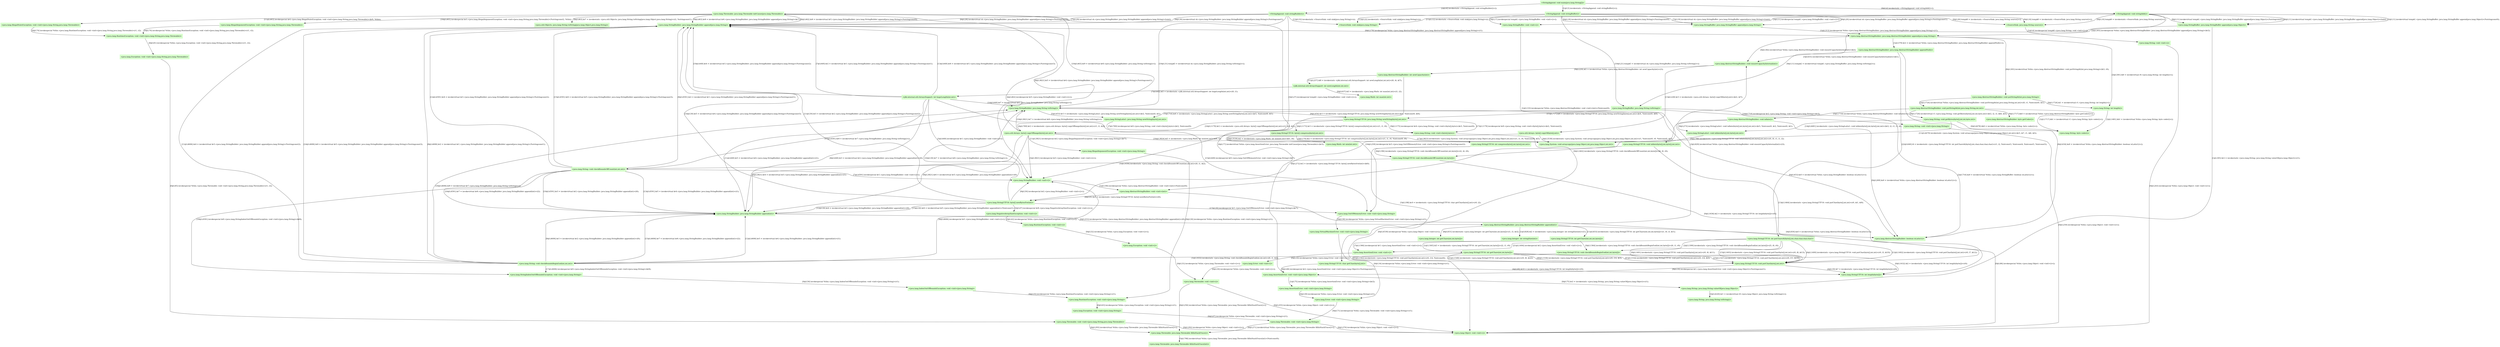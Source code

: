 digraph G {
  node [shape=box,color=".3 .2 1.0",style=filled,];
  "0" [label="<java.lang.Throwable: void <init>()>",];
  "1" [label="<java.lang.StringUTF16: int compress(byte[],int,byte[],int,int)>",];
  "2" [label="<java.lang.StringBuilder: java.lang.StringBuilder append(java.lang.String)>",];
  "3" [label="<StringAppend: void main(java.lang.String[])>",];
  "4" [label="<java.lang.String: void getBytes(byte[],int,int,byte,int)>",];
  "5" [label="<java.lang.AbstractStringBuilder: java.lang.AbstractStringBuilder appendNull()>",];
  "6" [label="<java.lang.AbstractStringBuilder: byte getCoder()>",];
  "7" [label="<java.lang.AbstractStringBuilder: boolean isLatin1()>",];
  "8" [label="<java.lang.RuntimeException: void <init>(java.lang.String)>",];
  "9" [label="<java.lang.StringUTF16: void checkBoundsBeginEnd(int,int,byte[])>",];
  "10" [label="<java.lang.String: int length()>",];
  "11" [label="<java.lang.StringBuffer: java.lang.StringBuffer append(java.lang.Object)>",];
  "12" [label="<java.lang.IndexOutOfBoundsException: void <init>(java.lang.String)>",];
  "13" [label="<java.lang.StringUTF16: int getChars(int,int,byte[])>",];
  "14" [label="<java.lang.String: java.lang.String toString()>",];
  "15" [label="<StringAppend: void stringBuilder()>",];
  "16" [label="<java.lang.Object: void <init>()>",];
  "17" [label="<java.util.Arrays: byte[] copyOfRange(byte[],int,int)>",];
  "18" [label="<java.lang.RuntimeException: void <init>()>",];
  "19" [label="<StringAppend: void stringAdd()>",];
  "20" [label="<java.lang.AbstractStringBuilder: void putStringAt(int,java.lang.String,int,int)>",];
  "21" [label="<java.lang.AbstractStringBuilder: void ensureCapacityInternal(int)>",];
  "22" [label="<java.util.Objects: java.lang.String toString(java.lang.Object,java.lang.String)>",];
  "23" [label="<java.lang.StringUTF16: byte[] compress(byte[],int,int)>",];
  "24" [label="<java.lang.Throwable: void <init>(java.lang.String)>",];
  "25" [label="<java.lang.String: void <init>(java.lang.String)>",];
  "26" [label="<java.lang.Math: int max(int,int)>",];
  "27" [label="<java.lang.IllegalStateException: void <init>(java.lang.String,java.lang.Throwable)>",];
  "28" [label="<java.lang.StringBuilder: java.lang.String toString()>",];
  "29" [label="<java.lang.StringBuilder: void <init>()>",];
  "30" [label="<java.lang.StringUTF16: byte[] newBytesFor(int)>",];
  "31" [label="<java.lang.String: byte coder()>",];
  "32" [label="<java.lang.Throwable: java.lang.Throwable initCause(java.lang.Throwable)>",];
  "33" [label="<java.lang.Throwable: void <init>(java.lang.String,java.lang.Throwable)>",];
  "34" [label="<java.lang.StringUTF16: void putChar(byte[],int,int)>",];
  "35" [label="<java.lang.StringBuffer: void <init>()>",];
  "36" [label="<java.lang.Error: void <init>()>",];
  "37" [label="<java.lang.IllegalArgumentException: void <init>(java.lang.String)>",];
  "38" [label="<java.lang.StringUTF16: int getChars(int,int,int,byte[])>",];
  "39" [label="<java.lang.Exception: void <init>(java.lang.String,java.lang.Throwable)>",];
  "40" [label="<java.lang.Throwable: java.lang.Throwable fillInStackTrace(int)>",];
  "41" [label="<java.lang.StringUTF16: int length(byte[])>",];
  "42" [label="<java.lang.StringBuilder: java.lang.StringBuilder append(int)>",];
  "43" [label="<java.lang.StringIndexOutOfBoundsException: void <init>(java.lang.String)>",];
  "44" [label="<java.lang.StringUTF16: java.lang.String newString(byte[],int,int)>",];
  "45" [label="<java.lang.AssertionError: void <init>(java.lang.String)>",];
  "46" [label="<java.lang.StringUTF16: void inflate(byte[],int,byte[],int,int)>",];
  "47" [label="<java.lang.Math: int min(int,int)>",];
  "48" [label="<java.lang.OutOfMemoryError: void <init>(java.lang.String)>",];
  "49" [label="<java.lang.Integer: int getChars(int,int,byte[])>",];
  "50" [label="<java.lang.String: java.lang.String valueOf(java.lang.Object)>",];
  "51" [label="<java.lang.StringLatin1: java.lang.String newString(byte[],int,int)>",];
  "52" [label="<java.lang.IllegalArgumentException: void <init>(java.lang.String,java.lang.Throwable)>",];
  "53" [label="<java.lang.AssertionError: void <init>(java.lang.Object)>",];
  "54" [label="<java.lang.AbstractStringBuilder: void <init>(int)>",];
  "55" [label="<java.lang.RuntimeException: void <init>(java.lang.String,java.lang.Throwable)>",];
  "56" [label="<java.lang.StringLatin1: void inflate(byte[],int,byte[],int,int)>",];
  "57" [label="<java.lang.StringUTF16: void checkBoundsOffCount(int,int,byte[])>",];
  "58" [label="<java.lang.AbstractStringBuilder: int newCapacity(int)>",];
  "59" [label="<SourceSink: java.lang.String source()>",];
  "60" [label="<java.lang.System: void arraycopy(java.lang.Object,int,java.lang.Object,int,int)>",];
  "61" [label="<jdk.internal.util.ArraysSupport: int newLength(int,int,int)>",];
  "62" [label="<java.lang.StringBuffer: java.lang.StringBuffer append(java.lang.String)>",];
  "63" [label="<java.lang.Integer: int stringSize(int)>",];
  "64" [label="<jdk.internal.util.ArraysSupport: int hugeLength(int,int)>",];
  "65" [label="<java.lang.StringUTF16: int putCharsAt(byte[],int,char,char,char,char)>",];
  "66" [label="<java.lang.Throwable: java.lang.Throwable fillInStackTrace()>",];
  "67" [label="<java.lang.String: void checkBoundsOffCount(int,int,int)>",];
  "68" [label="<java.util.Arrays: byte[] copyOf(byte[],int)>",];
  "69" [label="<java.lang.AbstractStringBuilder: void putStringAt(int,java.lang.String)>",];
  "70" [label="<java.lang.String: void <init>(byte[],byte)>",];
  "71" [label="<java.lang.StringUTF16: char getChar(byte[],int)>",];
  "72" [label="<java.lang.AbstractStringBuilder: java.lang.AbstractStringBuilder append(int)>",];
  "73" [label="<java.lang.Exception: void <init>(java.lang.String)>",];
  "74" [label="<java.lang.String: void <init>()>",];
  "75" [label="<java.lang.StringBuffer: java.lang.String toString()>",];
  "76" [label="<java.lang.AbstractStringBuilder: java.lang.AbstractStringBuilder append(java.lang.String)>",];
  "77" [label="<java.lang.AbstractStringBuilder: void inflate()>",];
  "78" [label="<java.lang.Exception: void <init>()>",];
  "79" [label="<StringAppend: void stringBuffer()>",];
  "80" [label="<java.lang.VirtualMachineError: void <init>(java.lang.String)>",];
  "81" [label="<java.lang.NegativeArraySizeException: void <init>()>",];
  "82" [label="<java.lang.AssertionError: void <init>()>",];
  "83" [label="<java.lang.Error: void <init>(java.lang.String)>",];
  "84" [label="<SourceSink: void sink(java.lang.String)>",];
  "85" [label="<java.lang.String: void checkBoundsBeginEnd(int,int,int)>",];
  "0" -> "66" [label="[6@L256] invokevirtual %this.<java.lang.Throwable: java.lang.Throwable fillInStackTrace()>();",];
  "0" -> "16" [label="[0@L255] invokespecial %this.<java.lang.Object: void <init>()>();",];
  "1" -> "57" [label="[0@L196] invokestatic <java.lang.StringUTF16: void checkBoundsOffCount(int,int,byte[])>(i2, i4, r0);",];
  "1" -> "71" [label="[3@L198] $c0 = invokestatic <java.lang.StringUTF16: char getChar(byte[],int)>(r0, i2);",];
  "2" -> "76" [label="[0@L179] invokespecial %this.<java.lang.AbstractStringBuilder: java.lang.AbstractStringBuilder append(java.lang.String)>(r1);",];
  "3" -> "19" [label="[0@L4] invokestatic <StringAppend: void stringAdd()>();",];
  "3" -> "15" [label="[2@L6] invokestatic <StringAppend: void stringBuilder()>();",];
  "3" -> "79" [label="[1@L5] invokestatic <StringAppend: void stringBuffer()>();",];
  "4" -> "56" [label="[14@L4481] invokestatic <java.lang.StringLatin1: void inflate(byte[],int,byte[],int,int)>($r2, i2, r1, i3, i4);",];
  "4" -> "31" [label="[0@L4478] $b0 = invokevirtual %this.<java.lang.String: byte coder()>();",];
  "4" -> "60" [label="[11@L4479] invokestatic <java.lang.System: void arraycopy(java.lang.Object,int,java.lang.Object,int,int)>($r3, $i7, r1, $i6, $i5);",];
  "5" -> "7" [label="[6@L634] $z0 = invokevirtual %this.<java.lang.AbstractStringBuilder: boolean isLatin1()>();",];
  "5" -> "21" [label="[3@L631] invokevirtual %this.<java.lang.AbstractStringBuilder: void ensureCapacityInternal(int)>($i1);",];
  "5" -> "65" [label="[22@L640] i6 = invokestatic <java.lang.StringUTF16: int putCharsAt(byte[],int,char,char,char,char)>(r1, i2, %intconst3, %intconst4, %intconst5, %intconst5);",];
  "8" -> "73" [label="[0@L63] invokespecial %this.<java.lang.Exception: void <init>(java.lang.String)>(r1);",];
  "9" -> "85" [label="[1@L1632] invokestatic <java.lang.String: void checkBoundsBeginEnd(int,int,int)>(i0, i1, $i2);",];
  "9" -> "41" [label="[0@L1632] $i2 = invokestatic <java.lang.StringUTF16: int length(byte[])>(r0);",];
  "10" -> "31" [label="[2@L1481] $b1 = invokevirtual %this.<java.lang.String: byte coder()>();",];
  "11" -> "76" [label="[2@L305] invokespecial %this.<java.lang.AbstractStringBuilder: java.lang.AbstractStringBuilder append(java.lang.String)>($r2);",];
  "11" -> "50" [label="[1@L305] $r2 = invokestatic <java.lang.String: java.lang.String valueOf(java.lang.Object)>(r1);",];
  "12" -> "8" [label="[0@L55] invokespecial %this.<java.lang.RuntimeException: void <init>(java.lang.String)>(r1);",];
  "13" -> "34" [label="[46@L1558] invokestatic <java.lang.StringUTF16: void putChar(byte[],int,int)>(r0, i14, $i3);",];
  "13" -> "34" [label="[41@L1554] invokestatic <java.lang.StringUTF16: void putChar(byte[],int,int)>(r0, i14, $i2);",];
  "13" -> "34" [label="[25@L1547] invokestatic <java.lang.StringUTF16: void putChar(byte[],int,int)>(r0, i11, $i19);",];
  "13" -> "34" [label="[51@L1562] invokestatic <java.lang.StringUTF16: void putChar(byte[],int,int)>(r0, i14, %intconst6);",];
  "13" -> "34" [label="[31@L1548] invokestatic <java.lang.StringUTF16: void putChar(byte[],int,int)>(r0, i8, $i22);",];
  "15" -> "29" [label="[3@L27] invokespecial temp$1.<java.lang.StringBuilder: void <init>()>();",];
  "15" -> "84" [label="[12@L32] invokestatic <SourceSink: void sink(java.lang.String)>(s);",];
  "15" -> "2" [label="[9@L30] invokevirtual sb.<java.lang.StringBuilder: java.lang.StringBuilder append(java.lang.String)>(%stringconst1);",];
  "15" -> "28" [label="[10@L31] temp$5 = invokevirtual sb.<java.lang.StringBuilder: java.lang.String toString()>();",];
  "15" -> "2" [label="[6@L28] invokevirtual sb.<java.lang.StringBuilder: java.lang.StringBuilder append(java.lang.String)>(%stringconst0);",];
  "15" -> "2" [label="[7@L29] invokevirtual sb.<java.lang.StringBuilder: java.lang.StringBuilder append(java.lang.String)>(taint);",];
  "15" -> "59" [label="[0@L26] temp$0 = invokestatic <SourceSink: java.lang.String source()>();",];
  "17" -> "60" [label="[17@L3823] invokestatic <java.lang.System: void arraycopy(java.lang.Object,int,java.lang.Object,int,int)>(r1, i1, r0, %intconst0, $i5);",];
  "17" -> "29" [label="[5@L3821] invokespecial $r3.<java.lang.StringBuilder: void <init>()>();",];
  "17" -> "28" [label="[10@L3821] $r7 = invokevirtual $r6.<java.lang.StringBuilder: java.lang.String toString()>();",];
  "17" -> "42" [label="[6@L3821] $r4 = invokevirtual $r3.<java.lang.StringBuilder: java.lang.StringBuilder append(int)>(i1);",];
  "17" -> "37" [label="[11@L3821] invokespecial $r2.<java.lang.IllegalArgumentException: void <init>(java.lang.String)>($r7);",];
  "17" -> "2" [label="[8@L3821] $r5 = invokevirtual $r4.<java.lang.StringBuilder: java.lang.StringBuilder append(java.lang.String)>(%stringconst1);",];
  "17" -> "47" [label="[16@L3824] $i5 = invokestatic <java.lang.Math: int min(int,int)>($i4, i2);",];
  "17" -> "42" [label="[9@L3821] $r6 = invokevirtual $r5.<java.lang.StringBuilder: java.lang.StringBuilder append(int)>(i0);",];
  "18" -> "78" [label="[0@L52] invokespecial %this.<java.lang.Exception: void <init>()>();",];
  "19" -> "75" [label="[9@L11] temp$2 = invokevirtual temp$1.<java.lang.StringBuffer: java.lang.String toString()>();",];
  "19" -> "11" [label="[8@L11] invokevirtual temp$1.<java.lang.StringBuffer: java.lang.StringBuffer append(java.lang.Object)>(%stringconst1);",];
  "19" -> "11" [label="[6@L11] invokevirtual temp$1.<java.lang.StringBuffer: java.lang.StringBuffer append(java.lang.Object)>(taint);",];
  "19" -> "59" [label="[0@L10] temp$0 = invokestatic <SourceSink: java.lang.String source()>();",];
  "19" -> "35" [label="[3@L11] invokespecial temp$1.<java.lang.StringBuffer: void <init>()>();",];
  "19" -> "84" [label="[11@L12] invokestatic <SourceSink: void sink(java.lang.String)>(s);",];
  "19" -> "11" [label="[5@L11] invokevirtual temp$1.<java.lang.StringBuffer: java.lang.StringBuffer append(java.lang.Object)>(%stringconst0);",];
  "20" -> "6" [label="[0@L1717] $b0 = invokevirtual %this.<java.lang.AbstractStringBuilder: byte getCoder()>();",];
  "20" -> "4" [label="[9@L1720] invokevirtual r1.<java.lang.String: void getBytes(byte[],int,int,byte,int)>($r2, i2, i3, $b6, $i5);",];
  "20" -> "77" [label="[5@L1718] invokevirtual %this.<java.lang.AbstractStringBuilder: void inflate()>();",];
  "20" -> "31" [label="[1@L1717] $b1 = invokevirtual r1.<java.lang.String: byte coder()>();",];
  "21" -> "68" [label="[13@L228] $r3 = invokestatic <java.util.Arrays: byte[] copyOf(byte[],int)>($r2, $i7);",];
  "21" -> "58" [label="[9@L229] $i5 = invokevirtual %this.<java.lang.AbstractStringBuilder: int newCapacity(int)>(i3);",];
  "23" -> "1" [label="[2@L170] $i2 = invokestatic <java.lang.StringUTF16: int compress(byte[],int,byte[],int,int)>(r1, i1, r0, %intconst0, i0);",];
  "24" -> "16" [label="[0@L270] invokespecial %this.<java.lang.Object: void <init>()>();",];
  "24" -> "66" [label="[6@L271] invokevirtual %this.<java.lang.Throwable: java.lang.Throwable fillInStackTrace()>();",];
  "25" -> "16" [label="[0@L259] invokespecial %this.<java.lang.Object: void <init>()>();",];
  "27" -> "55" [label="[0@L74] invokespecial %this.<java.lang.RuntimeException: void <init>(java.lang.String,java.lang.Throwable)>(r1, r2);",];
  "28" -> "51" [label="[5@L453] $r3 = invokestatic <java.lang.StringLatin1: java.lang.String newString(byte[],int,int)>($r2, %intconst0, $i1);",];
  "28" -> "44" [label="[9@L454] $r3 = invokestatic <java.lang.StringUTF16: java.lang.String newString(byte[],int,int)>($r1, %intconst0, $i0);",];
  "28" -> "7" [label="[0@L453] $z0 = invokevirtual %this.<java.lang.StringBuilder: boolean isLatin1()>();",];
  "29" -> "54" [label="[1@L106] invokespecial %this.<java.lang.AbstractStringBuilder: void <init>(int)>(%intconst0);",];
  "30" -> "2" [label="[14@L50] $r5 = invokevirtual $r4.<java.lang.StringBuilder: java.lang.StringBuilder append(java.lang.String)>(%stringconst3);",];
  "30" -> "42" [label="[12@L50] $r4 = invokevirtual $r3.<java.lang.StringBuilder: java.lang.StringBuilder append(int)>(i0);",];
  "30" -> "42" [label="[15@L50] $r6 = invokevirtual $r5.<java.lang.StringBuilder: java.lang.StringBuilder append(int)>(%intconst1);",];
  "30" -> "28" [label="[16@L50] $r7 = invokevirtual $r6.<java.lang.StringBuilder: java.lang.String toString()>();",];
  "30" -> "48" [label="[17@L50] invokespecial $r1.<java.lang.OutOfMemoryError: void <init>(java.lang.String)>($r7);",];
  "30" -> "81" [label="[3@L47] invokespecial $r8.<java.lang.NegativeArraySizeException: void <init>()>();",];
  "30" -> "2" [label="[11@L50] $r3 = invokevirtual $r2.<java.lang.StringBuilder: java.lang.StringBuilder append(java.lang.String)>(%stringconst2);",];
  "30" -> "29" [label="[9@L50] invokespecial $r2.<java.lang.StringBuilder: void <init>()>();",];
  "32" -> "29" [label="[4@L462] invokespecial $r5.<java.lang.StringBuilder: void <init>()>();",];
  "32" -> "52" [label="[16@L465] invokespecial $r3.<java.lang.IllegalArgumentException: void <init>(java.lang.String,java.lang.Throwable)>(%stringconst2, %this);",];
  "32" -> "28" [label="[10@L463] $r9 = invokevirtual $r8.<java.lang.StringBuilder: java.lang.String toString()>();",];
  "32" -> "2" [label="[9@L463] $r8 = invokevirtual $r6.<java.lang.StringBuilder: java.lang.StringBuilder append(java.lang.String)>($r7);",];
  "32" -> "2" [label="[6@L462] $r6 = invokevirtual $r5.<java.lang.StringBuilder: java.lang.StringBuilder append(java.lang.String)>(%stringconst0);",];
  "32" -> "22" [label="[8@L463] $r7 = invokestatic <java.util.Objects: java.lang.String toString(java.lang.Object,java.lang.String)>(r2, %stringconst1);",];
  "32" -> "27" [label="[11@L463] invokespecial $r4.<java.lang.IllegalStateException: void <init>(java.lang.String,java.lang.Throwable)>($r9, %this);",];
  "33" -> "16" [label="[0@L292] invokespecial %this.<java.lang.Object: void <init>()>();",];
  "33" -> "66" [label="[6@L293] invokevirtual %this.<java.lang.Throwable: java.lang.Throwable fillInStackTrace()>();",];
  "34" -> "53" [label="[8@L59] invokespecial $r1.<java.lang.AssertionError: void <init>(java.lang.Object)>(%stringconst1);",];
  "34" -> "41" [label="[4@L59] $i7 = invokestatic <java.lang.StringUTF16: int length(byte[])>(r0);",];
  "35" -> "54" [label="[1@L133] invokespecial %this.<java.lang.AbstractStringBuilder: void <init>(int)>(%intconst0);",];
  "36" -> "0" [label="[0@L59] invokespecial %this.<java.lang.Throwable: void <init>()>();",];
  "37" -> "8" [label="[0@L50] invokespecial %this.<java.lang.RuntimeException: void <init>(java.lang.String)>(r1);",];
  "38" -> "9" [label="[0@L1364] invokestatic <java.lang.StringUTF16: void checkBoundsBeginEnd(int,int,byte[])>(i0, i1, r0);",];
  "38" -> "13" [label="[1@L1365] $i3 = invokestatic <java.lang.StringUTF16: int getChars(int,int,byte[])>(i2, i1, r0);",];
  "38" -> "82" [label="[7@L1366] invokespecial $r1.<java.lang.AssertionError: void <init>()>();",];
  "39" -> "33" [label="[0@L85] invokespecial %this.<java.lang.Throwable: void <init>(java.lang.String,java.lang.Throwable)>(r1, r2);",];
  "42" -> "72" [label="[0@L253] invokespecial %this.<java.lang.AbstractStringBuilder: java.lang.AbstractStringBuilder append(int)>(i0);",];
  "43" -> "12" [label="[0@L56] invokespecial %this.<java.lang.IndexOutOfBoundsException: void <init>(java.lang.String)>(r1);",];
  "44" -> "17" [label="[16@L1179] $r2 = invokestatic <java.util.Arrays: byte[] copyOfRange(byte[],int,int)>(r1, $i3, $i2);",];
  "44" -> "23" [label="[6@L1173] $r3 = invokestatic <java.lang.StringUTF16: byte[] compress(byte[],int,int)>(r1, i1, i0);",];
  "44" -> "70" [label="[17@L1179] invokespecial $r0.<java.lang.String: void <init>(byte[],byte)>($r2, %intconst2);",];
  "44" -> "70" [label="[9@L1175] invokespecial $r4.<java.lang.String: void <init>(byte[],byte)>($r3, %intconst0);",];
  "45" -> "83" [label="[0@L59] invokespecial %this.<java.lang.Error: void <init>(java.lang.String)>(r1);",];
  "46" -> "57" [label="[0@L1462] invokestatic <java.lang.StringUTF16: void checkBoundsOffCount(int,int,byte[])>(i6, i0, r0);",];
  "46" -> "34" [label="[13@L1464] invokestatic <java.lang.StringUTF16: void putChar(byte[],int,int)>(r0, $i1, $i9);",];
  "48" -> "80" [label="[0@L58] invokespecial %this.<java.lang.VirtualMachineError: void <init>(java.lang.String)>(r1);",];
  "50" -> "14" [label="[3@L4220] $r1 = invokevirtual r0.<java.lang.Object: java.lang.String toString()>();",];
  "51" -> "70" [label="[7@L769] invokespecial $r0.<java.lang.String: void <init>(byte[],byte)>($r2, %intconst0);",];
  "51" -> "17" [label="[6@L769] $r2 = invokestatic <java.util.Arrays: byte[] copyOfRange(byte[],int,int)>(r1, i1, $i2);",];
  "52" -> "55" [label="[0@L70] invokespecial %this.<java.lang.RuntimeException: void <init>(java.lang.String,java.lang.Throwable)>(r1, r2);",];
  "53" -> "32" [label="[6@L77] invokevirtual %this.<java.lang.AssertionError: java.lang.Throwable initCause(java.lang.Throwable)>($r3);",];
  "53" -> "50" [label="[0@L75] $r2 = invokestatic <java.lang.String: java.lang.String valueOf(java.lang.Object)>(r1);",];
  "53" -> "45" [label="[1@L75] invokespecial %this.<java.lang.AssertionError: void <init>(java.lang.String)>($r2);",];
  "54" -> "30" [label="[8@L91] $r1 = invokestatic <java.lang.StringUTF16: byte[] newBytesFor(int)>(i0);",];
  "54" -> "16" [label="[0@L86] invokespecial %this.<java.lang.Object: void <init>()>();",];
  "55" -> "39" [label="[0@L81] invokespecial %this.<java.lang.Exception: void <init>(java.lang.String,java.lang.Throwable)>(r1, r2);",];
  "56" -> "46" [label="[0@L788] invokestatic <java.lang.StringUTF16: void inflate(byte[],int,byte[],int,int)>(r0, i0, r1, i1, i2);",];
  "57" -> "67" [label="[1@L1636] invokestatic <java.lang.String: void checkBoundsOffCount(int,int,int)>(i0, i1, $i2);",];
  "57" -> "41" [label="[0@L1636] $i2 = invokestatic <java.lang.StringUTF16: int length(byte[])>(r0);",];
  "58" -> "48" [label="[16@L259] invokespecial $r3.<java.lang.OutOfMemoryError: void <init>(java.lang.String)>(%stringconst2);",];
  "58" -> "61" [label="[11@L257] $i8 = invokestatic <jdk.internal.util.ArraysSupport: int newLength(int,int,int)>(i0, i4, $i7);",];
  "59" -> "74" [label="[1@L4] invokespecial temp$0.<java.lang.String: void <init>()>();",];
  "61" -> "64" [label="[7@L642] $i5 = invokestatic <jdk.internal.util.ArraysSupport: int hugeLength(int,int)>(i0, i1);",];
  "61" -> "26" [label="[0@L637] $i3 = invokestatic <java.lang.Math: int max(int,int)>(i1, i2);",];
  "62" -> "76" [label="[1@L313] invokespecial %this.<java.lang.AbstractStringBuilder: java.lang.AbstractStringBuilder append(java.lang.String)>(r1);",];
  "64" -> "42" [label="[11@L649] $r5 = invokevirtual $r4.<java.lang.StringBuilder: java.lang.StringBuilder append(int)>(i1);",];
  "64" -> "2" [label="[7@L649] $r2 = invokevirtual $r1.<java.lang.StringBuilder: java.lang.StringBuilder append(java.lang.String)>(%stringconst1);",];
  "64" -> "48" [label="[15@L649] invokespecial $r0.<java.lang.OutOfMemoryError: void <init>(java.lang.String)>($r7);",];
  "64" -> "28" [label="[14@L649] $r7 = invokevirtual $r6.<java.lang.StringBuilder: java.lang.String toString()>();",];
  "64" -> "2" [label="[13@L649] $r6 = invokevirtual $r5.<java.lang.StringBuilder: java.lang.StringBuilder append(java.lang.String)>(%stringconst3);",];
  "64" -> "2" [label="[10@L649] $r4 = invokevirtual $r3.<java.lang.StringBuilder: java.lang.StringBuilder append(java.lang.String)>(%stringconst2);",];
  "64" -> "42" [label="[8@L649] $r3 = invokevirtual $r2.<java.lang.StringBuilder: java.lang.StringBuilder append(int)>(i0);",];
  "64" -> "29" [label="[5@L649] invokespecial $r1.<java.lang.StringBuilder: void <init>()>();",];
  "65" -> "82" [label="[21@L1404] invokespecial $r2.<java.lang.AssertionError: void <init>()>();",];
  "65" -> "34" [label="[9@L1401] invokestatic <java.lang.StringUTF16: void putChar(byte[],int,int)>(r0, i6, $i11);",];
  "65" -> "34" [label="[15@L1403] invokestatic <java.lang.StringUTF16: void putChar(byte[],int,int)>(r0, i8, $i13);",];
  "65" -> "34" [label="[6@L1400] invokestatic <java.lang.StringUTF16: void putChar(byte[],int,int)>(r0, i5, $i10);",];
  "65" -> "9" [label="[2@L1399] invokestatic <java.lang.StringUTF16: void checkBoundsBeginEnd(int,int,byte[])>(i5, i0, r0);",];
  "65" -> "34" [label="[12@L1402] invokestatic <java.lang.StringUTF16: void putChar(byte[],int,int)>(r0, i7, $i12);",];
  "66" -> "40" [label="[5@L798] invokevirtual %this.<java.lang.Throwable: java.lang.Throwable fillInStackTrace(int)>(%intconst0);",];
  "67" -> "2" [label="[9@L4591] $r2 = invokevirtual $r1.<java.lang.StringBuilder: java.lang.StringBuilder append(java.lang.String)>(%stringconst1);",];
  "67" -> "42" [label="[10@L4591] $r3 = invokevirtual $r2.<java.lang.StringBuilder: java.lang.StringBuilder append(int)>(i0);",];
  "67" -> "43" [label="[18@L4591] invokespecial $r0.<java.lang.StringIndexOutOfBoundsException: void <init>(java.lang.String)>($r8);",];
  "67" -> "29" [label="[7@L4591] invokespecial $r1.<java.lang.StringBuilder: void <init>()>();",];
  "67" -> "42" [label="[13@L4591] $r5 = invokevirtual $r4.<java.lang.StringBuilder: java.lang.StringBuilder append(int)>(i1);",];
  "67" -> "2" [label="[12@L4591] $r4 = invokevirtual $r3.<java.lang.StringBuilder: java.lang.StringBuilder append(java.lang.String)>(%stringconst2);",];
  "67" -> "2" [label="[15@L4591] $r6 = invokevirtual $r5.<java.lang.StringBuilder: java.lang.StringBuilder append(java.lang.String)>(%stringconst3);",];
  "67" -> "28" [label="[17@L4591] $r8 = invokevirtual $r7.<java.lang.StringBuilder: java.lang.String toString()>();",];
  "67" -> "42" [label="[16@L4591] $r7 = invokevirtual $r6.<java.lang.StringBuilder: java.lang.StringBuilder append(int)>(i2);",];
  "68" -> "60" [label="[4@L3538] invokestatic <java.lang.System: void arraycopy(java.lang.Object,int,java.lang.Object,int,int)>(r1, %intconst0, r0, %intconst0, $i2);",];
  "68" -> "47" [label="[2@L3539] $i2 = invokestatic <java.lang.Math: int min(int,int)>($i1, i0);",];
  "69" -> "10" [label="[0@L1724] $i1 = invokevirtual r1.<java.lang.String: int length()>();",];
  "69" -> "20" [label="[2@L1724] invokevirtual %this.<java.lang.AbstractStringBuilder: void putStringAt(int,java.lang.String,int,int)>(i0, r1, %intconst0, $i1);",];
  "70" -> "16" [label="[0@L4539] invokespecial %this.<java.lang.Object: void <init>()>();",];
  "71" -> "41" [label="[4@L68] $i10 = invokestatic <java.lang.StringUTF16: int length(byte[])>(r0);",];
  "71" -> "53" [label="[8@L68] invokespecial $r2.<java.lang.AssertionError: void <init>(java.lang.Object)>(%stringconst1);",];
  "72" -> "38" [label="[11@L833] invokestatic <java.lang.StringUTF16: int getChars(int,int,int,byte[])>(i1, i0, i3, $r1);",];
  "72" -> "49" [label="[8@L831] invokestatic <java.lang.Integer: int getChars(int,int,byte[])>(i1, i3, $r2);",];
  "72" -> "21" [label="[3@L829] invokevirtual %this.<java.lang.AbstractStringBuilder: void ensureCapacityInternal(int)>(i3);",];
  "72" -> "63" [label="[1@L828] $i2 = invokestatic <java.lang.Integer: int stringSize(int)>(i1);",];
  "72" -> "7" [label="[4@L830] $z0 = invokevirtual %this.<java.lang.AbstractStringBuilder: boolean isLatin1()>();",];
  "73" -> "24" [label="[0@L67] invokespecial %this.<java.lang.Throwable: void <init>(java.lang.String)>(r1);",];
  "74" -> "16" [label="[0@L243] invokespecial %this.<java.lang.Object: void <init>()>();",];
  "75" -> "51" [label="[7@L716] $r6 = invokestatic <java.lang.StringLatin1: java.lang.String newString(byte[],int,int)>($r5, %intconst0, $i1);",];
  "75" -> "25" [label="[16@L719] invokespecial $r2.<java.lang.String: void <init>(java.lang.String)>($r3);",];
  "75" -> "7" [label="[2@L716] $z0 = invokevirtual %this.<java.lang.StringBuffer: boolean isLatin1()>();",];
  "75" -> "44" [label="[11@L717] $r6 = invokestatic <java.lang.StringUTF16: java.lang.String newString(byte[],int,int)>($r4, %intconst0, $i0);",];
  "76" -> "69" [label="[8@L583] invokevirtual %this.<java.lang.AbstractStringBuilder: void putStringAt(int,java.lang.String)>($i3, r0);",];
  "76" -> "5" [label="[1@L579] $r2 = invokevirtual %this.<java.lang.AbstractStringBuilder: java.lang.AbstractStringBuilder appendNull()>();",];
  "76" -> "10" [label="[3@L581] $i0 = invokevirtual r0.<java.lang.String: int length()>();",];
  "76" -> "21" [label="[6@L582] invokevirtual %this.<java.lang.AbstractStringBuilder: void ensureCapacityInternal(int)>($i2);",];
  "77" -> "7" [label="[0@L269] $z0 = invokevirtual %this.<java.lang.AbstractStringBuilder: boolean isLatin1()>();",];
  "77" -> "56" [label="[9@L273] invokestatic <java.lang.StringLatin1: void inflate(byte[],int,byte[],int,int)>($r3, %intconst0, $r2, %intconst0, $i1);",];
  "77" -> "30" [label="[6@L272] $r2 = invokestatic <java.lang.StringUTF16: byte[] newBytesFor(int)>($i0);",];
  "78" -> "0" [label="[0@L55] invokespecial %this.<java.lang.Throwable: void <init>()>();",];
  "79" -> "59" [label="[0@L16] temp$0 = invokestatic <SourceSink: java.lang.String source()>();",];
  "79" -> "62" [label="[9@L20] invokevirtual sb.<java.lang.StringBuffer: java.lang.StringBuffer append(java.lang.String)>(%stringconst1);",];
  "79" -> "62" [label="[6@L18] invokevirtual sb.<java.lang.StringBuffer: java.lang.StringBuffer append(java.lang.String)>(%stringconst0);",];
  "79" -> "35" [label="[3@L17] invokespecial temp$1.<java.lang.StringBuffer: void <init>()>();",];
  "79" -> "62" [label="[7@L19] invokevirtual sb.<java.lang.StringBuffer: java.lang.StringBuffer append(java.lang.String)>(taint);",];
  "79" -> "75" [label="[10@L21] temp$5 = invokevirtual sb.<java.lang.StringBuffer: java.lang.String toString()>();",];
  "79" -> "84" [label="[12@L22] invokestatic <SourceSink: void sink(java.lang.String)>(s);",];
  "80" -> "83" [label="[0@L54] invokespecial %this.<java.lang.Error: void <init>(java.lang.String)>(r1);",];
  "81" -> "18" [label="[0@L42] invokespecial %this.<java.lang.RuntimeException: void <init>()>();",];
  "82" -> "36" [label="[0@L50] invokespecial %this.<java.lang.Error: void <init>()>();",];
  "83" -> "24" [label="[0@L71] invokespecial %this.<java.lang.Throwable: void <init>(java.lang.String)>(r1);",];
  "85" -> "42" [label="[15@L4606] $r7 = invokevirtual $r6.<java.lang.StringBuilder: java.lang.StringBuilder append(int)>(i2);",];
  "85" -> "43" [label="[17@L4606] invokespecial $r0.<java.lang.StringIndexOutOfBoundsException: void <init>(java.lang.String)>($r8);",];
  "85" -> "29" [label="[6@L4606] invokespecial $r1.<java.lang.StringBuilder: void <init>()>();",];
  "85" -> "42" [label="[12@L4606] $r5 = invokevirtual $r4.<java.lang.StringBuilder: java.lang.StringBuilder append(int)>(i1);",];
  "85" -> "2" [label="[11@L4606] $r4 = invokevirtual $r3.<java.lang.StringBuilder: java.lang.StringBuilder append(java.lang.String)>(%stringconst2);",];
  "85" -> "2" [label="[14@L4606] $r6 = invokevirtual $r5.<java.lang.StringBuilder: java.lang.StringBuilder append(java.lang.String)>(%stringconst3);",];
  "85" -> "42" [label="[9@L4606] $r3 = invokevirtual $r2.<java.lang.StringBuilder: java.lang.StringBuilder append(int)>(i0);",];
  "85" -> "28" [label="[16@L4606] $r8 = invokevirtual $r7.<java.lang.StringBuilder: java.lang.String toString()>();",];
  "85" -> "2" [label="[8@L4606] $r2 = invokevirtual $r1.<java.lang.StringBuilder: java.lang.StringBuilder append(java.lang.String)>(%stringconst1);",];
}
